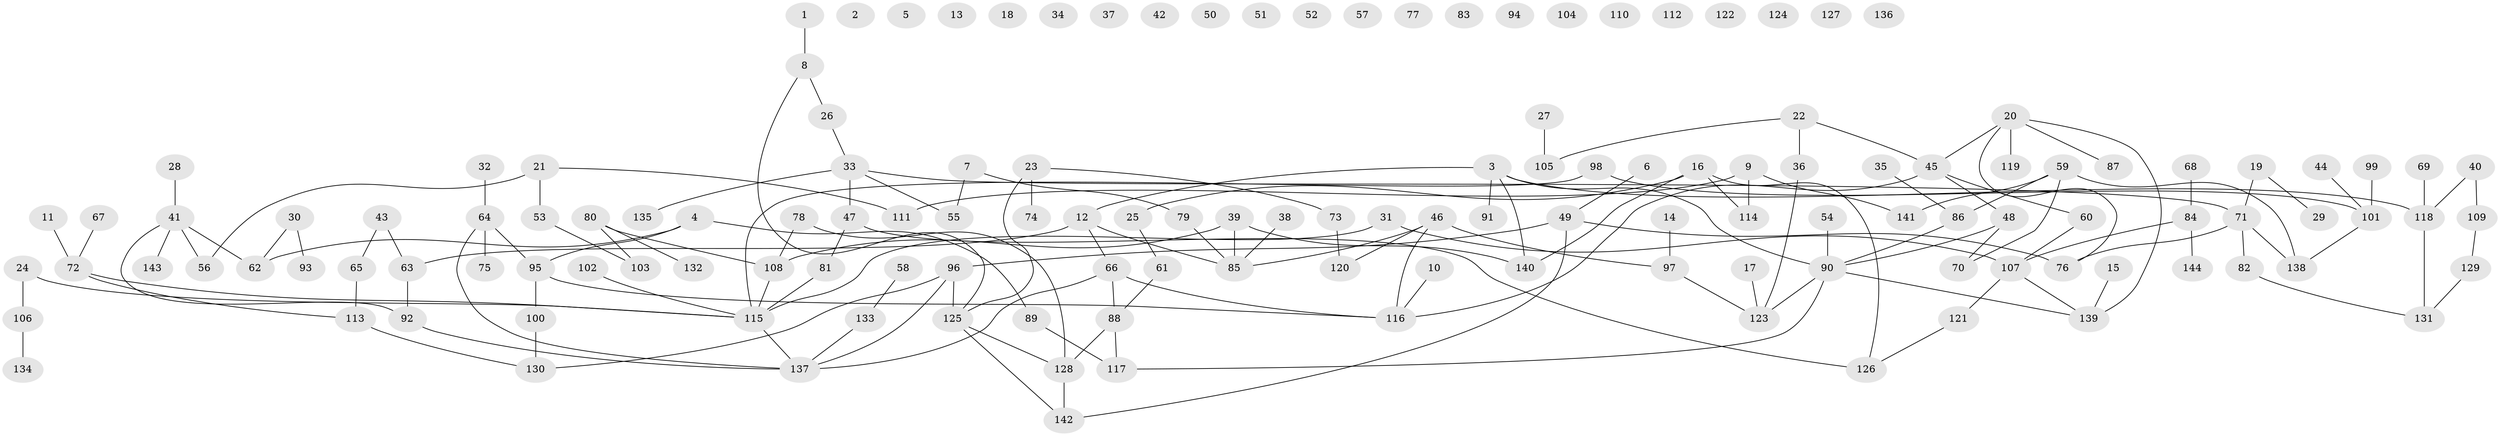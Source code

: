 // Generated by graph-tools (version 1.1) at 2025/25/03/09/25 03:25:21]
// undirected, 144 vertices, 159 edges
graph export_dot {
graph [start="1"]
  node [color=gray90,style=filled];
  1;
  2;
  3;
  4;
  5;
  6;
  7;
  8;
  9;
  10;
  11;
  12;
  13;
  14;
  15;
  16;
  17;
  18;
  19;
  20;
  21;
  22;
  23;
  24;
  25;
  26;
  27;
  28;
  29;
  30;
  31;
  32;
  33;
  34;
  35;
  36;
  37;
  38;
  39;
  40;
  41;
  42;
  43;
  44;
  45;
  46;
  47;
  48;
  49;
  50;
  51;
  52;
  53;
  54;
  55;
  56;
  57;
  58;
  59;
  60;
  61;
  62;
  63;
  64;
  65;
  66;
  67;
  68;
  69;
  70;
  71;
  72;
  73;
  74;
  75;
  76;
  77;
  78;
  79;
  80;
  81;
  82;
  83;
  84;
  85;
  86;
  87;
  88;
  89;
  90;
  91;
  92;
  93;
  94;
  95;
  96;
  97;
  98;
  99;
  100;
  101;
  102;
  103;
  104;
  105;
  106;
  107;
  108;
  109;
  110;
  111;
  112;
  113;
  114;
  115;
  116;
  117;
  118;
  119;
  120;
  121;
  122;
  123;
  124;
  125;
  126;
  127;
  128;
  129;
  130;
  131;
  132;
  133;
  134;
  135;
  136;
  137;
  138;
  139;
  140;
  141;
  142;
  143;
  144;
  1 -- 8;
  3 -- 12;
  3 -- 90;
  3 -- 91;
  3 -- 118;
  3 -- 140;
  4 -- 62;
  4 -- 89;
  4 -- 95;
  6 -- 49;
  7 -- 55;
  7 -- 79;
  8 -- 26;
  8 -- 125;
  9 -- 111;
  9 -- 114;
  9 -- 141;
  10 -- 116;
  11 -- 72;
  12 -- 63;
  12 -- 66;
  12 -- 85;
  14 -- 97;
  15 -- 139;
  16 -- 25;
  16 -- 114;
  16 -- 126;
  16 -- 140;
  17 -- 123;
  19 -- 29;
  19 -- 71;
  20 -- 45;
  20 -- 76;
  20 -- 87;
  20 -- 119;
  20 -- 139;
  21 -- 53;
  21 -- 56;
  21 -- 111;
  22 -- 36;
  22 -- 45;
  22 -- 105;
  23 -- 73;
  23 -- 74;
  23 -- 125;
  24 -- 106;
  24 -- 115;
  25 -- 61;
  26 -- 33;
  27 -- 105;
  28 -- 41;
  30 -- 62;
  30 -- 93;
  31 -- 107;
  31 -- 115;
  32 -- 64;
  33 -- 47;
  33 -- 55;
  33 -- 71;
  33 -- 135;
  35 -- 86;
  36 -- 123;
  38 -- 85;
  39 -- 85;
  39 -- 108;
  39 -- 140;
  40 -- 109;
  40 -- 118;
  41 -- 56;
  41 -- 62;
  41 -- 92;
  41 -- 143;
  43 -- 63;
  43 -- 65;
  44 -- 101;
  45 -- 48;
  45 -- 60;
  45 -- 116;
  46 -- 85;
  46 -- 97;
  46 -- 116;
  46 -- 120;
  47 -- 81;
  47 -- 126;
  48 -- 70;
  48 -- 90;
  49 -- 76;
  49 -- 96;
  49 -- 142;
  53 -- 103;
  54 -- 90;
  58 -- 133;
  59 -- 70;
  59 -- 86;
  59 -- 138;
  59 -- 141;
  60 -- 107;
  61 -- 88;
  63 -- 92;
  64 -- 75;
  64 -- 95;
  64 -- 137;
  65 -- 113;
  66 -- 88;
  66 -- 116;
  66 -- 137;
  67 -- 72;
  68 -- 84;
  69 -- 118;
  71 -- 76;
  71 -- 82;
  71 -- 138;
  72 -- 113;
  72 -- 115;
  73 -- 120;
  78 -- 108;
  78 -- 128;
  79 -- 85;
  80 -- 103;
  80 -- 108;
  80 -- 132;
  81 -- 115;
  82 -- 131;
  84 -- 107;
  84 -- 144;
  86 -- 90;
  88 -- 117;
  88 -- 128;
  89 -- 117;
  90 -- 117;
  90 -- 123;
  90 -- 139;
  92 -- 137;
  95 -- 100;
  95 -- 116;
  96 -- 125;
  96 -- 130;
  96 -- 137;
  97 -- 123;
  98 -- 101;
  98 -- 115;
  99 -- 101;
  100 -- 130;
  101 -- 138;
  102 -- 115;
  106 -- 134;
  107 -- 121;
  107 -- 139;
  108 -- 115;
  109 -- 129;
  113 -- 130;
  115 -- 137;
  118 -- 131;
  121 -- 126;
  125 -- 128;
  125 -- 142;
  128 -- 142;
  129 -- 131;
  133 -- 137;
}
